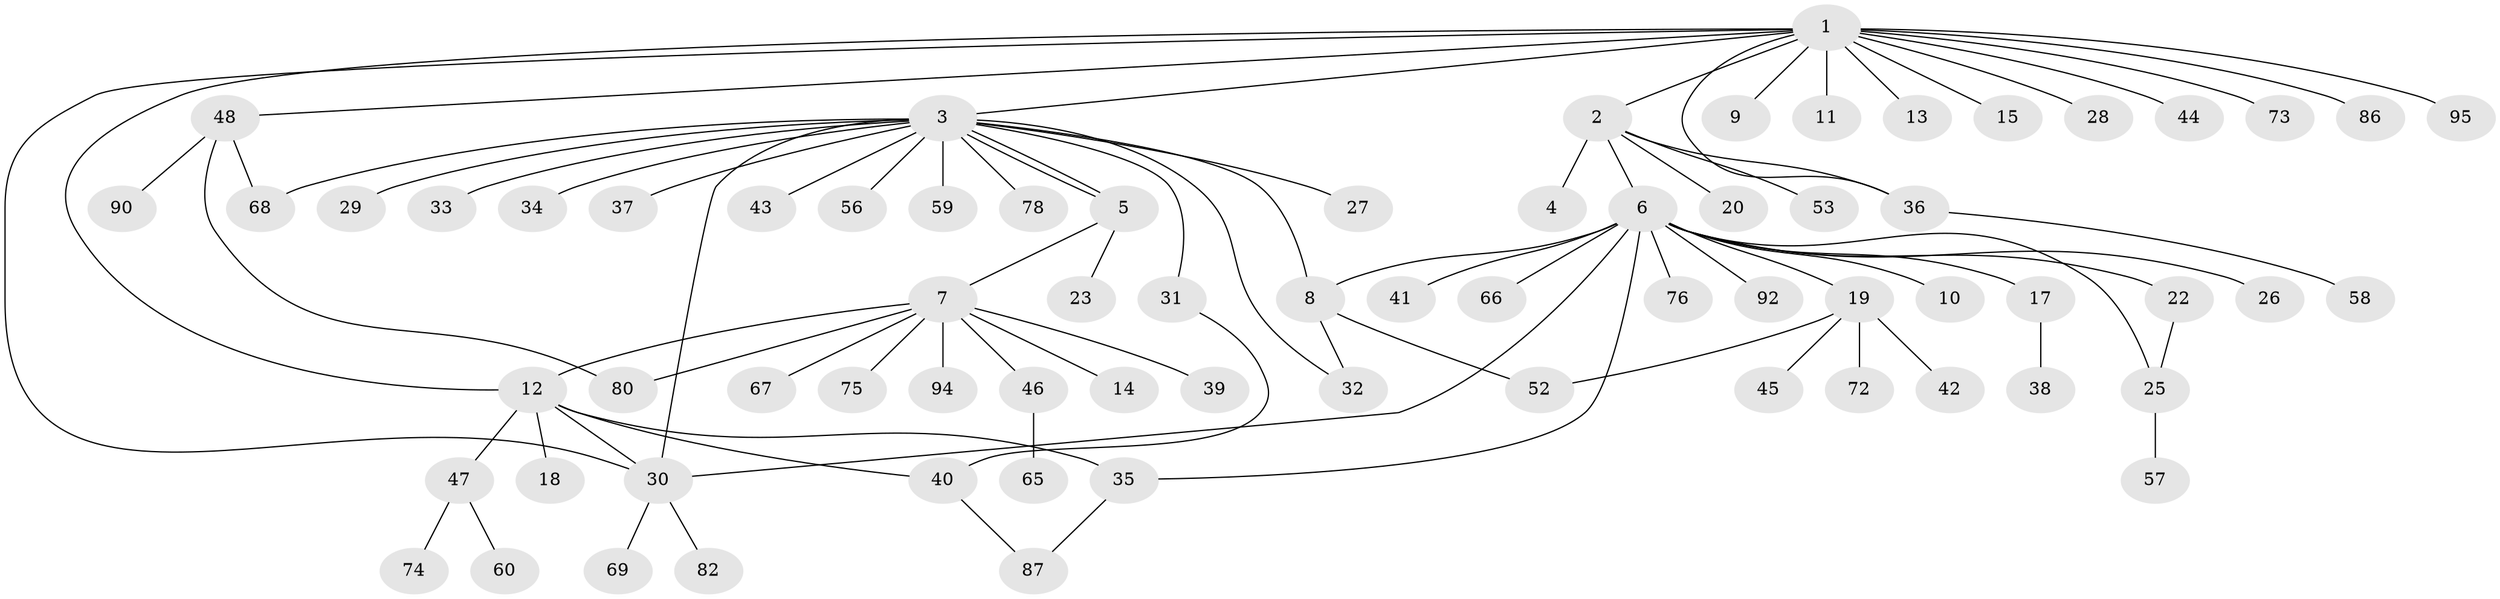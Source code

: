 // original degree distribution, {15: 0.021052631578947368, 7: 0.031578947368421054, 16: 0.010526315789473684, 1: 0.6210526315789474, 4: 0.042105263157894736, 10: 0.010526315789473684, 3: 0.09473684210526316, 2: 0.14736842105263157, 6: 0.010526315789473684, 5: 0.010526315789473684}
// Generated by graph-tools (version 1.1) at 2025/41/03/06/25 10:41:51]
// undirected, 71 vertices, 85 edges
graph export_dot {
graph [start="1"]
  node [color=gray90,style=filled];
  1 [super="+62"];
  2 [super="+55"];
  3 [super="+24"];
  4;
  5;
  6 [super="+21"];
  7 [super="+77"];
  8 [super="+16"];
  9;
  10 [super="+79"];
  11;
  12;
  13 [super="+84"];
  14;
  15;
  17 [super="+89"];
  18;
  19 [super="+61"];
  20 [super="+81"];
  22;
  23;
  25 [super="+51"];
  26 [super="+88"];
  27;
  28;
  29;
  30 [super="+49"];
  31;
  32;
  33 [super="+71"];
  34;
  35 [super="+64"];
  36;
  37;
  38;
  39;
  40 [super="+91"];
  41;
  42;
  43;
  44;
  45;
  46 [super="+50"];
  47 [super="+54"];
  48 [super="+83"];
  52 [super="+63"];
  53;
  56;
  57;
  58 [super="+70"];
  59;
  60;
  65;
  66;
  67;
  68;
  69;
  72;
  73;
  74;
  75;
  76;
  78;
  80 [super="+85"];
  82;
  86;
  87 [super="+93"];
  90;
  92;
  94;
  95;
  1 -- 2;
  1 -- 3;
  1 -- 9;
  1 -- 11;
  1 -- 13;
  1 -- 15;
  1 -- 28;
  1 -- 30;
  1 -- 36;
  1 -- 44;
  1 -- 48;
  1 -- 73;
  1 -- 86;
  1 -- 95;
  1 -- 12;
  2 -- 4;
  2 -- 6;
  2 -- 20;
  2 -- 36;
  2 -- 53;
  3 -- 5;
  3 -- 5;
  3 -- 27;
  3 -- 29;
  3 -- 30;
  3 -- 32;
  3 -- 33;
  3 -- 34;
  3 -- 37;
  3 -- 43;
  3 -- 56;
  3 -- 59;
  3 -- 78;
  3 -- 68;
  3 -- 31;
  3 -- 8;
  5 -- 7;
  5 -- 23;
  6 -- 8;
  6 -- 10;
  6 -- 17;
  6 -- 19;
  6 -- 22;
  6 -- 25;
  6 -- 26;
  6 -- 30;
  6 -- 41;
  6 -- 66;
  6 -- 76;
  6 -- 92;
  6 -- 35;
  7 -- 12;
  7 -- 14;
  7 -- 39;
  7 -- 46;
  7 -- 67;
  7 -- 75;
  7 -- 80;
  7 -- 94;
  8 -- 52;
  8 -- 32;
  12 -- 18;
  12 -- 30;
  12 -- 35;
  12 -- 40;
  12 -- 47;
  17 -- 38;
  19 -- 42;
  19 -- 45;
  19 -- 72;
  19 -- 52;
  22 -- 25;
  25 -- 57;
  30 -- 69;
  30 -- 82;
  31 -- 40;
  35 -- 87;
  36 -- 58;
  40 -- 87;
  46 -- 65;
  47 -- 60;
  47 -- 74;
  48 -- 68;
  48 -- 80;
  48 -- 90;
}
